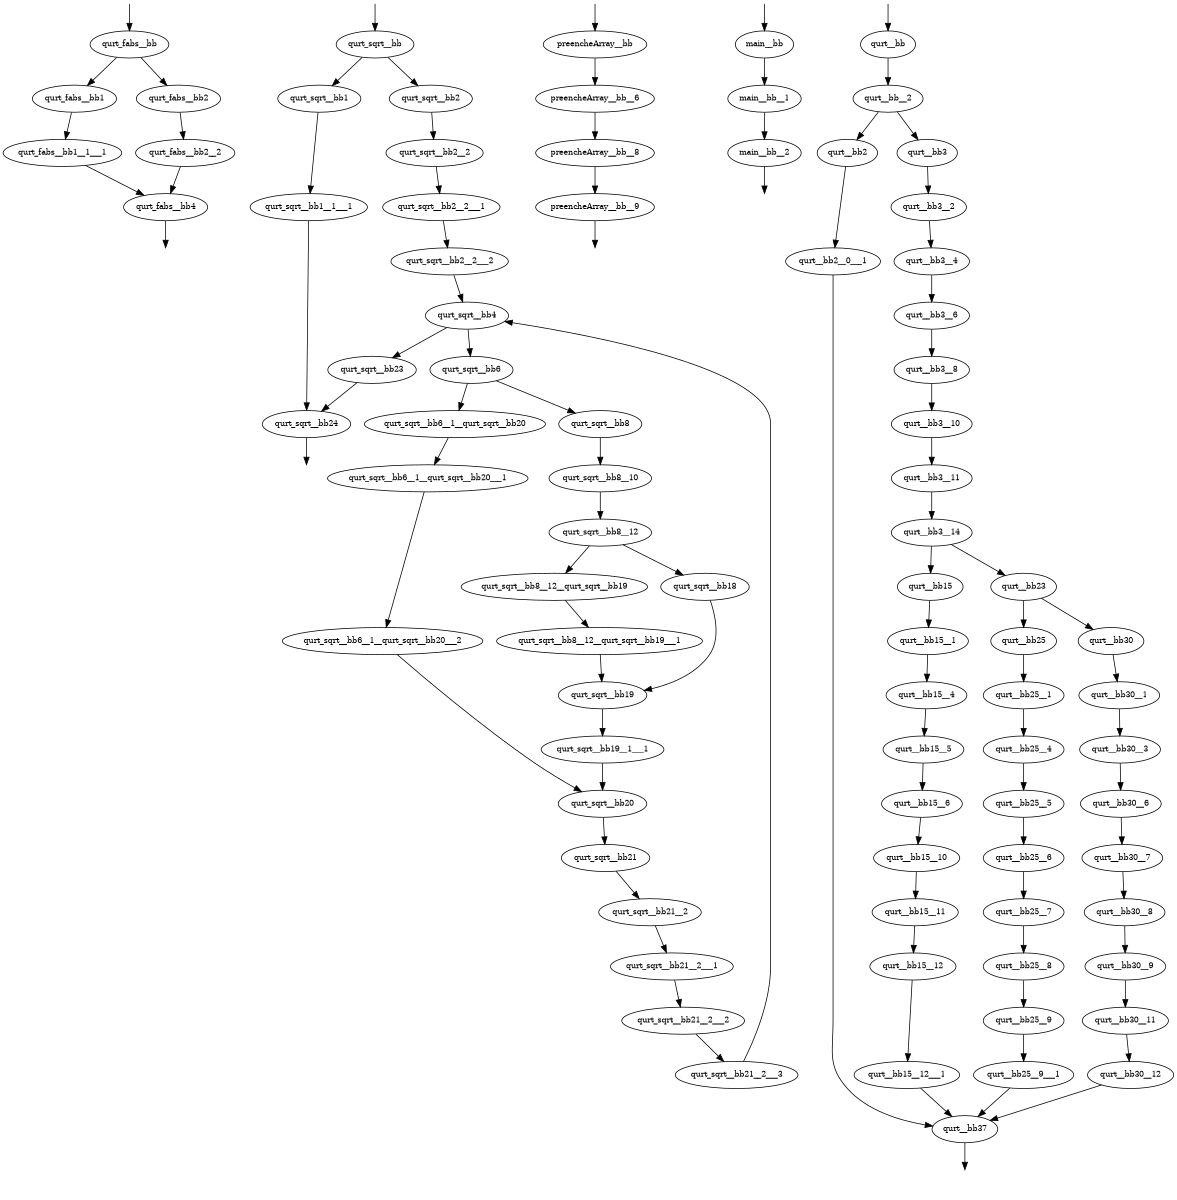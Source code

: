 digraph CFG {
size="10,8"
rankdir="TB"
orientation="portrait"
fontsize=10;
   subgraph "qurt_fabs" {
   "qurt_fabs0"[label="qurt_fabs__bb",fontsize=10,width=0.01]
   "qurt_fabs1"[label="qurt_fabs__bb1",fontsize=10,width=0.01]
   "qurt_fabs2"[label="qurt_fabs__bb1__1___1",fontsize=10,width=0.01]
   "qurt_fabs3"[label="qurt_fabs__bb2",fontsize=10,width=0.01]
   "qurt_fabs4"[label="qurt_fabs__bb2__2",fontsize=10,width=0.01]
   "qurt_fabs5"[label="qurt_fabs__bb4",fontsize=10,width=0.01]
   "qurt_fabs0" -> "qurt_fabs3"
   "qurt_fabs0" -> "qurt_fabs1"
   "qurt_fabs1" -> "qurt_fabs2"
   "qurt_fabs2" -> "qurt_fabs5"
   "qurt_fabs3" -> "qurt_fabs4"
   "qurt_fabs4" -> "qurt_fabs5"
   "qurt_fabs_entry" [label="",color="white",height="0.01",fontsize=10,width=0.01]
   "qurt_fabs_entry" -> "qurt_fabs0"
   "qurt_fabs_exit" [label="",color="white",fontsize=10,width=0.01]
   "qurt_fabs5" -> "qurt_fabs_exit"
}
   subgraph "qurt_sqrt" {
   "qurt_sqrt0"[label="qurt_sqrt__bb",fontsize=10,width=0.01]
   "qurt_sqrt1"[label="qurt_sqrt__bb1",fontsize=10,width=0.01]
   "qurt_sqrt2"[label="qurt_sqrt__bb1__1___1",fontsize=10,width=0.01]
   "qurt_sqrt3"[label="qurt_sqrt__bb2",fontsize=10,width=0.01]
   "qurt_sqrt4"[label="qurt_sqrt__bb2__2",fontsize=10,width=0.01]
   "qurt_sqrt5"[label="qurt_sqrt__bb2__2___1",fontsize=10,width=0.01]
   "qurt_sqrt6"[label="qurt_sqrt__bb2__2___2",fontsize=10,width=0.01]
   "qurt_sqrt7"[label="qurt_sqrt__bb4",fontsize=10,width=0.01]
   "qurt_sqrt8"[label="qurt_sqrt__bb6",fontsize=10,width=0.01]
   "qurt_sqrt9"[label="qurt_sqrt__bb6__1__qurt_sqrt__bb20",fontsize=10,width=0.01]
   "qurt_sqrt10"[label="qurt_sqrt__bb6__1__qurt_sqrt__bb20___1",fontsize=10,width=0.01]
   "qurt_sqrt11"[label="qurt_sqrt__bb6__1__qurt_sqrt__bb20___2",fontsize=10,width=0.01]
   "qurt_sqrt12"[label="qurt_sqrt__bb8",fontsize=10,width=0.01]
   "qurt_sqrt13"[label="qurt_sqrt__bb8__10",fontsize=10,width=0.01]
   "qurt_sqrt14"[label="qurt_sqrt__bb8__12",fontsize=10,width=0.01]
   "qurt_sqrt15"[label="qurt_sqrt__bb8__12__qurt_sqrt__bb19",fontsize=10,width=0.01]
   "qurt_sqrt16"[label="qurt_sqrt__bb8__12__qurt_sqrt__bb19___1",fontsize=10,width=0.01]
   "qurt_sqrt17"[label="qurt_sqrt__bb18",fontsize=10,width=0.01]
   "qurt_sqrt18"[label="qurt_sqrt__bb19",fontsize=10,width=0.01]
   "qurt_sqrt19"[label="qurt_sqrt__bb19__1___1",fontsize=10,width=0.01]
   "qurt_sqrt20"[label="qurt_sqrt__bb20",fontsize=10,width=0.01]
   "qurt_sqrt21"[label="qurt_sqrt__bb21",fontsize=10,width=0.01]
   "qurt_sqrt22"[label="qurt_sqrt__bb21__2",fontsize=10,width=0.01]
   "qurt_sqrt23"[label="qurt_sqrt__bb21__2___1",fontsize=10,width=0.01]
   "qurt_sqrt24"[label="qurt_sqrt__bb21__2___2",fontsize=10,width=0.01]
   "qurt_sqrt25"[label="qurt_sqrt__bb21__2___3",fontsize=10,width=0.01]
   "qurt_sqrt26"[label="qurt_sqrt__bb23",fontsize=10,width=0.01]
   "qurt_sqrt27"[label="qurt_sqrt__bb24",fontsize=10,width=0.01]
   "qurt_sqrt0" -> "qurt_sqrt1"
   "qurt_sqrt0" -> "qurt_sqrt3"
   "qurt_sqrt1" -> "qurt_sqrt2"
   "qurt_sqrt2" -> "qurt_sqrt27"
   "qurt_sqrt3" -> "qurt_sqrt4"
   "qurt_sqrt4" -> "qurt_sqrt5"
   "qurt_sqrt5" -> "qurt_sqrt6"
   "qurt_sqrt6" -> "qurt_sqrt7"
   "qurt_sqrt7" -> "qurt_sqrt8"
   "qurt_sqrt7" -> "qurt_sqrt26"
   "qurt_sqrt8" -> "qurt_sqrt12"
   "qurt_sqrt8" -> "qurt_sqrt9"
   "qurt_sqrt9" -> "qurt_sqrt10"
   "qurt_sqrt10" -> "qurt_sqrt11"
   "qurt_sqrt11" -> "qurt_sqrt20"
   "qurt_sqrt12" -> "qurt_sqrt13"
   "qurt_sqrt13" -> "qurt_sqrt14"
   "qurt_sqrt14" -> "qurt_sqrt15"
   "qurt_sqrt14" -> "qurt_sqrt17"
   "qurt_sqrt15" -> "qurt_sqrt16"
   "qurt_sqrt16" -> "qurt_sqrt18"
   "qurt_sqrt17" -> "qurt_sqrt18"
   "qurt_sqrt18" -> "qurt_sqrt19"
   "qurt_sqrt19" -> "qurt_sqrt20"
   "qurt_sqrt20" -> "qurt_sqrt21"
   "qurt_sqrt21" -> "qurt_sqrt22"
   "qurt_sqrt22" -> "qurt_sqrt23"
   "qurt_sqrt23" -> "qurt_sqrt24"
   "qurt_sqrt24" -> "qurt_sqrt25"
   "qurt_sqrt25" -> "qurt_sqrt7"
   "qurt_sqrt26" -> "qurt_sqrt27"
   "qurt_sqrt_entry" [label="",color="white",height="0.01",fontsize=10,width=0.01]
   "qurt_sqrt_entry" -> "qurt_sqrt0"
   "qurt_sqrt_exit" [label="",color="white",fontsize=10,width=0.01]
   "qurt_sqrt27" -> "qurt_sqrt_exit"
}
   subgraph "preencheArray" {
   "preencheArray0"[label="preencheArray__bb",fontsize=10,width=0.01]
   "preencheArray1"[label="preencheArray__bb__6",fontsize=10,width=0.01]
   "preencheArray2"[label="preencheArray__bb__8",fontsize=10,width=0.01]
   "preencheArray3"[label="preencheArray__bb__9",fontsize=10,width=0.01]
   "preencheArray0" -> "preencheArray1"
   "preencheArray1" -> "preencheArray2"
   "preencheArray2" -> "preencheArray3"
   "preencheArray_entry" [label="",color="white",height="0.01",fontsize=10,width=0.01]
   "preencheArray_entry" -> "preencheArray0"
   "preencheArray_exit" [label="",color="white",fontsize=10,width=0.01]
   "preencheArray3" -> "preencheArray_exit"
}
   subgraph "main" {
   "main0"[label="main__bb",fontsize=10,width=0.01]
   "main1"[label="main__bb__1",fontsize=10,width=0.01]
   "main2"[label="main__bb__2",fontsize=10,width=0.01]
   "main0" -> "main1"
   "main1" -> "main2"
   "main_entry" [label="",color="white",height="0.01",fontsize=10,width=0.01]
   "main_entry" -> "main0"
   "main_exit" [label="",color="white",fontsize=10,width=0.01]
   "main2" -> "main_exit"
}
   subgraph "qurt" {
   "qurt0"[label="qurt__bb",fontsize=10,width=0.01]
   "qurt1"[label="qurt__bb__2",fontsize=10,width=0.01]
   "qurt2"[label="qurt__bb2",fontsize=10,width=0.01]
   "qurt3"[label="qurt__bb2__0___1",fontsize=10,width=0.01]
   "qurt4"[label="qurt__bb3",fontsize=10,width=0.01]
   "qurt5"[label="qurt__bb3__2",fontsize=10,width=0.01]
   "qurt6"[label="qurt__bb3__4",fontsize=10,width=0.01]
   "qurt7"[label="qurt__bb3__6",fontsize=10,width=0.01]
   "qurt8"[label="qurt__bb3__8",fontsize=10,width=0.01]
   "qurt9"[label="qurt__bb3__10",fontsize=10,width=0.01]
   "qurt10"[label="qurt__bb3__11",fontsize=10,width=0.01]
   "qurt11"[label="qurt__bb3__14",fontsize=10,width=0.01]
   "qurt12"[label="qurt__bb15",fontsize=10,width=0.01]
   "qurt13"[label="qurt__bb15__1",fontsize=10,width=0.01]
   "qurt14"[label="qurt__bb15__4",fontsize=10,width=0.01]
   "qurt15"[label="qurt__bb15__5",fontsize=10,width=0.01]
   "qurt16"[label="qurt__bb15__6",fontsize=10,width=0.01]
   "qurt17"[label="qurt__bb15__10",fontsize=10,width=0.01]
   "qurt18"[label="qurt__bb15__11",fontsize=10,width=0.01]
   "qurt19"[label="qurt__bb15__12",fontsize=10,width=0.01]
   "qurt20"[label="qurt__bb15__12___1",fontsize=10,width=0.01]
   "qurt21"[label="qurt__bb23",fontsize=10,width=0.01]
   "qurt22"[label="qurt__bb25",fontsize=10,width=0.01]
   "qurt23"[label="qurt__bb25__1",fontsize=10,width=0.01]
   "qurt24"[label="qurt__bb25__4",fontsize=10,width=0.01]
   "qurt25"[label="qurt__bb25__5",fontsize=10,width=0.01]
   "qurt26"[label="qurt__bb25__6",fontsize=10,width=0.01]
   "qurt27"[label="qurt__bb25__7",fontsize=10,width=0.01]
   "qurt28"[label="qurt__bb25__8",fontsize=10,width=0.01]
   "qurt29"[label="qurt__bb25__9",fontsize=10,width=0.01]
   "qurt30"[label="qurt__bb25__9___1",fontsize=10,width=0.01]
   "qurt31"[label="qurt__bb30",fontsize=10,width=0.01]
   "qurt32"[label="qurt__bb30__1",fontsize=10,width=0.01]
   "qurt33"[label="qurt__bb30__3",fontsize=10,width=0.01]
   "qurt34"[label="qurt__bb30__6",fontsize=10,width=0.01]
   "qurt35"[label="qurt__bb30__7",fontsize=10,width=0.01]
   "qurt36"[label="qurt__bb30__8",fontsize=10,width=0.01]
   "qurt37"[label="qurt__bb30__9",fontsize=10,width=0.01]
   "qurt38"[label="qurt__bb30__11",fontsize=10,width=0.01]
   "qurt39"[label="qurt__bb30__12",fontsize=10,width=0.01]
   "qurt40"[label="qurt__bb37",fontsize=10,width=0.01]
   "qurt0" -> "qurt1"
   "qurt1" -> "qurt2"
   "qurt1" -> "qurt4"
   "qurt2" -> "qurt3"
   "qurt3" -> "qurt40"
   "qurt4" -> "qurt5"
   "qurt5" -> "qurt6"
   "qurt6" -> "qurt7"
   "qurt7" -> "qurt8"
   "qurt8" -> "qurt9"
   "qurt9" -> "qurt10"
   "qurt10" -> "qurt11"
   "qurt11" -> "qurt12"
   "qurt11" -> "qurt21"
   "qurt12" -> "qurt13"
   "qurt13" -> "qurt14"
   "qurt14" -> "qurt15"
   "qurt15" -> "qurt16"
   "qurt16" -> "qurt17"
   "qurt17" -> "qurt18"
   "qurt18" -> "qurt19"
   "qurt19" -> "qurt20"
   "qurt20" -> "qurt40"
   "qurt21" -> "qurt22"
   "qurt21" -> "qurt31"
   "qurt22" -> "qurt23"
   "qurt23" -> "qurt24"
   "qurt24" -> "qurt25"
   "qurt25" -> "qurt26"
   "qurt26" -> "qurt27"
   "qurt27" -> "qurt28"
   "qurt28" -> "qurt29"
   "qurt29" -> "qurt30"
   "qurt30" -> "qurt40"
   "qurt31" -> "qurt32"
   "qurt32" -> "qurt33"
   "qurt33" -> "qurt34"
   "qurt34" -> "qurt35"
   "qurt35" -> "qurt36"
   "qurt36" -> "qurt37"
   "qurt37" -> "qurt38"
   "qurt38" -> "qurt39"
   "qurt39" -> "qurt40"
   "qurt_entry" [label="",color="white",height="0.01",fontsize=10,width=0.01]
   "qurt_entry" -> "qurt0"
   "qurt_exit" [label="",color="white",fontsize=10,width=0.01]
   "qurt40" -> "qurt_exit"
}
}

